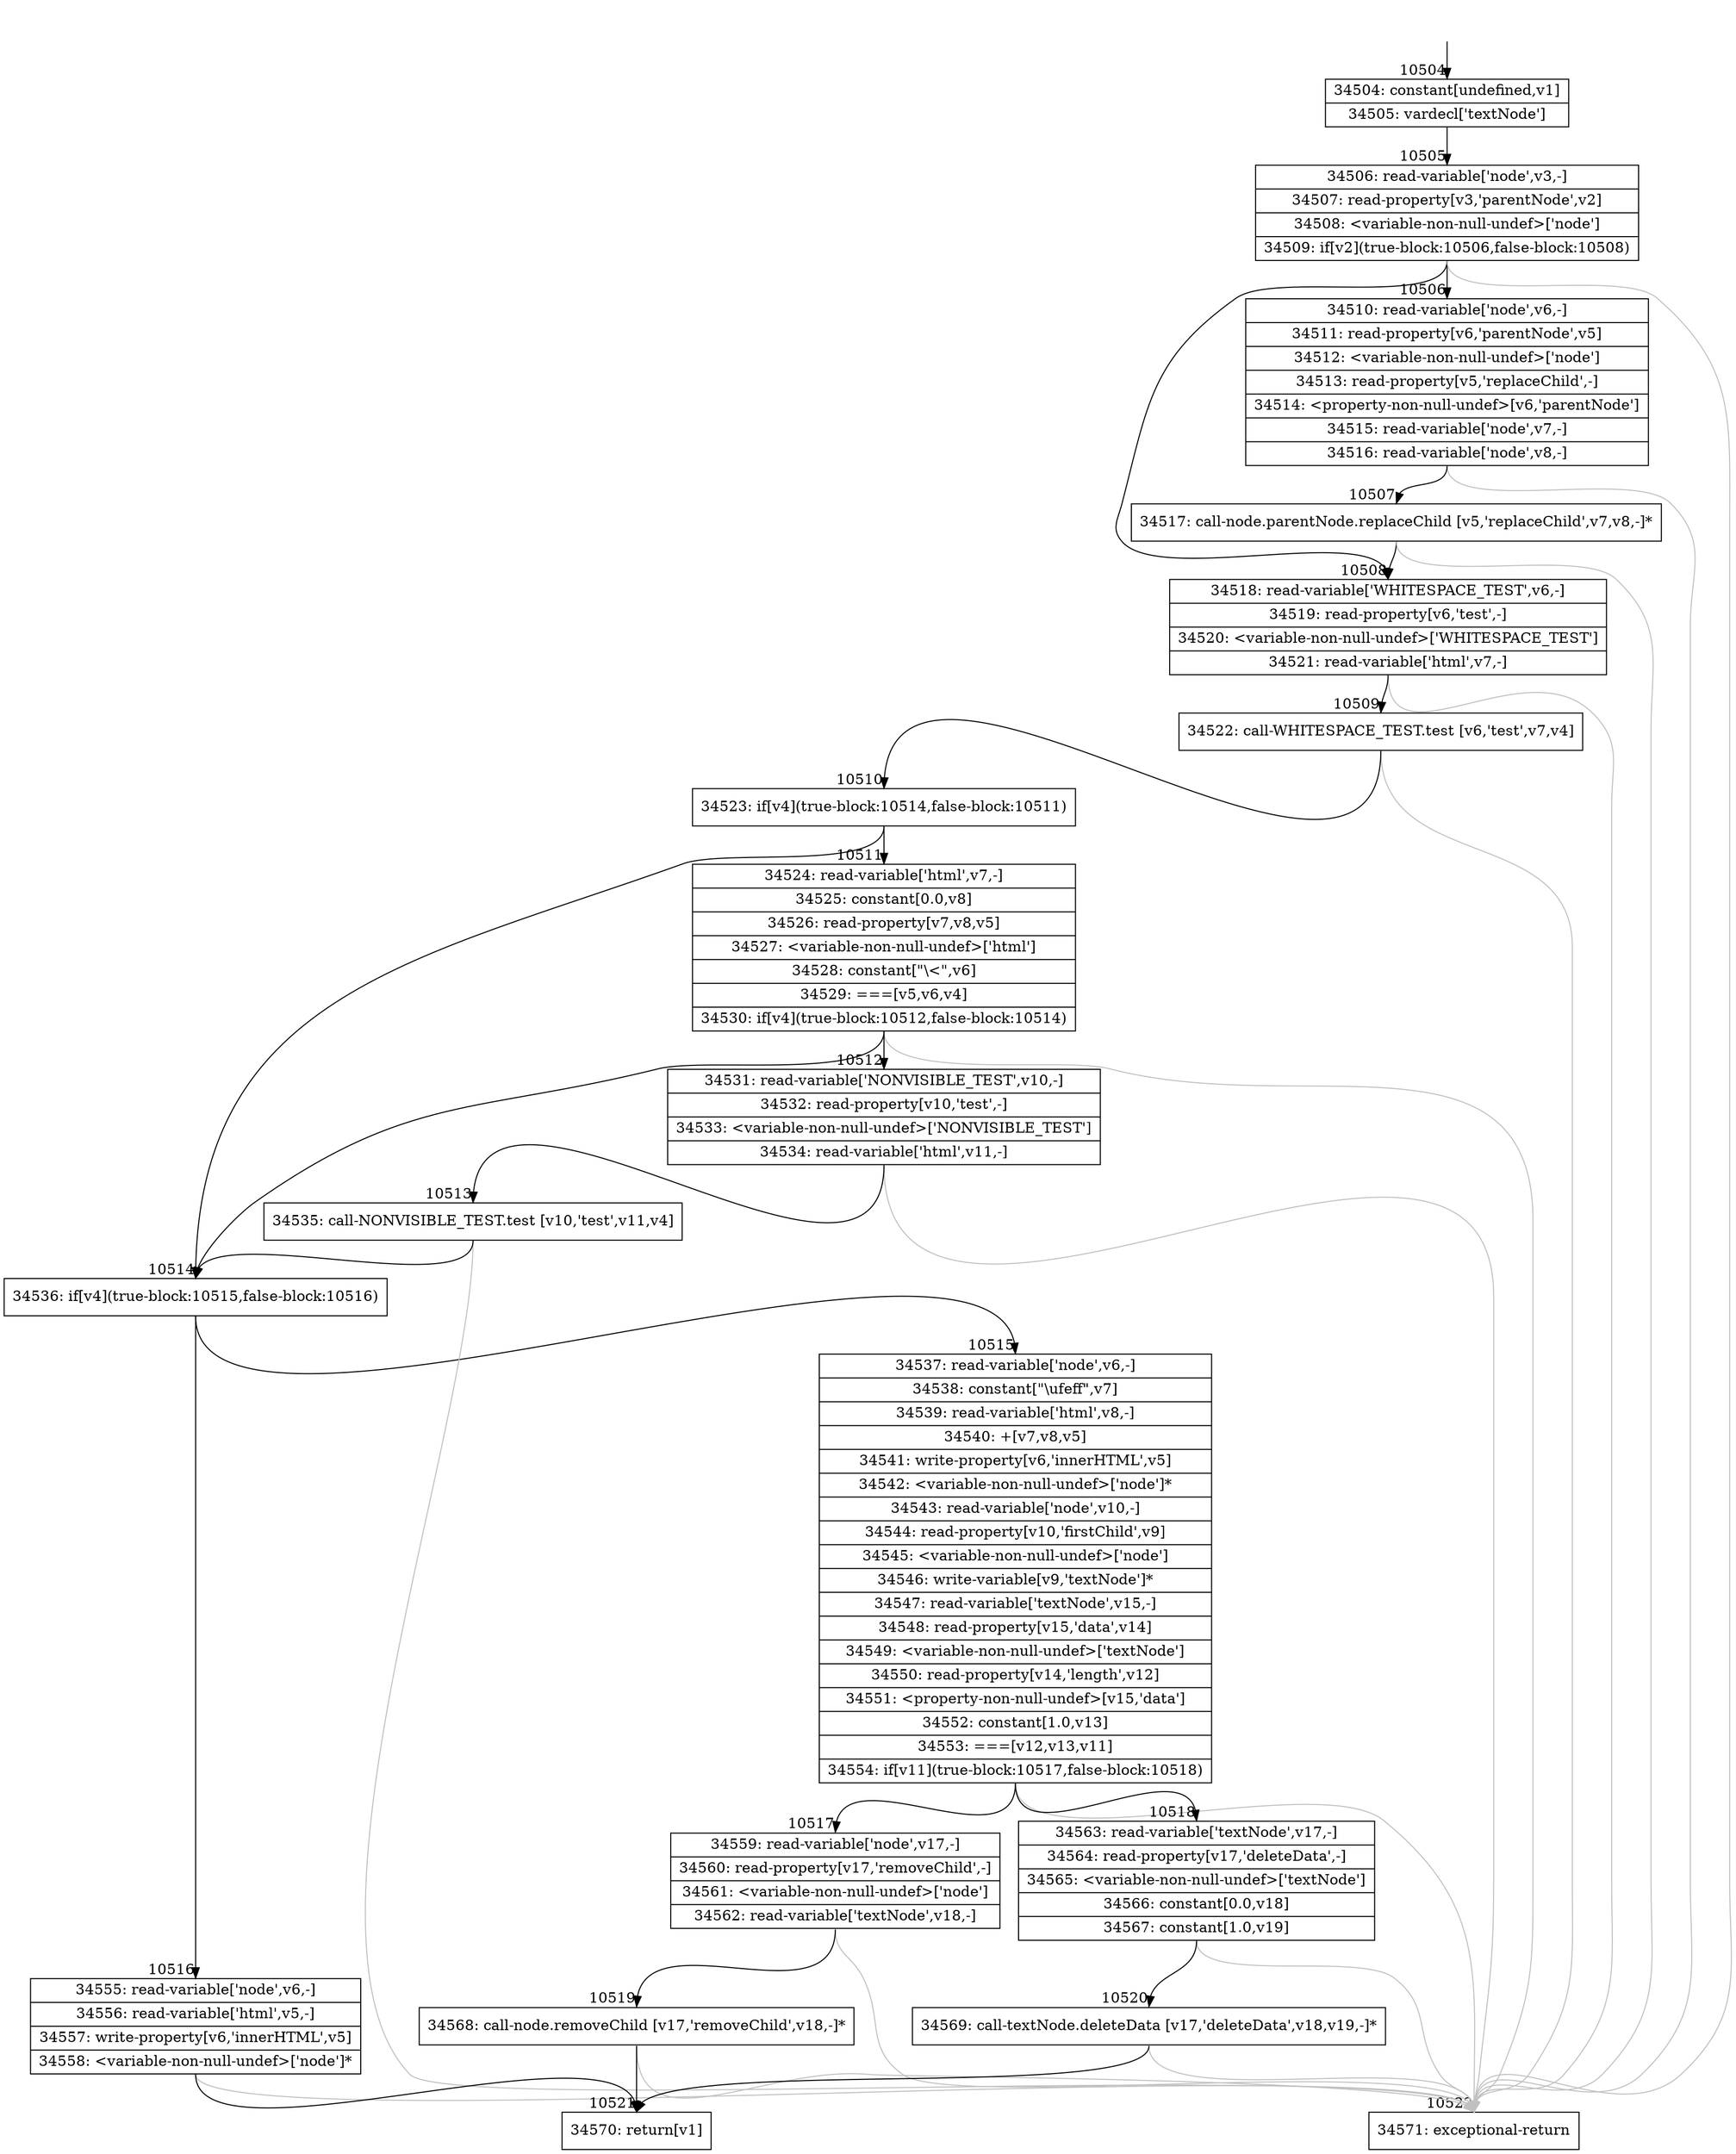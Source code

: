 digraph {
rankdir="TD"
BB_entry799[shape=none,label=""];
BB_entry799 -> BB10504 [tailport=s, headport=n, headlabel="    10504"]
BB10504 [shape=record label="{34504: constant[undefined,v1]|34505: vardecl['textNode']}" ] 
BB10504 -> BB10505 [tailport=s, headport=n, headlabel="      10505"]
BB10505 [shape=record label="{34506: read-variable['node',v3,-]|34507: read-property[v3,'parentNode',v2]|34508: \<variable-non-null-undef\>['node']|34509: if[v2](true-block:10506,false-block:10508)}" ] 
BB10505 -> BB10506 [tailport=s, headport=n, headlabel="      10506"]
BB10505 -> BB10508 [tailport=s, headport=n, headlabel="      10508"]
BB10505 -> BB10522 [tailport=s, headport=n, color=gray, headlabel="      10522"]
BB10506 [shape=record label="{34510: read-variable['node',v6,-]|34511: read-property[v6,'parentNode',v5]|34512: \<variable-non-null-undef\>['node']|34513: read-property[v5,'replaceChild',-]|34514: \<property-non-null-undef\>[v6,'parentNode']|34515: read-variable['node',v7,-]|34516: read-variable['node',v8,-]}" ] 
BB10506 -> BB10507 [tailport=s, headport=n, headlabel="      10507"]
BB10506 -> BB10522 [tailport=s, headport=n, color=gray]
BB10507 [shape=record label="{34517: call-node.parentNode.replaceChild [v5,'replaceChild',v7,v8,-]*}" ] 
BB10507 -> BB10508 [tailport=s, headport=n]
BB10507 -> BB10522 [tailport=s, headport=n, color=gray]
BB10508 [shape=record label="{34518: read-variable['WHITESPACE_TEST',v6,-]|34519: read-property[v6,'test',-]|34520: \<variable-non-null-undef\>['WHITESPACE_TEST']|34521: read-variable['html',v7,-]}" ] 
BB10508 -> BB10509 [tailport=s, headport=n, headlabel="      10509"]
BB10508 -> BB10522 [tailport=s, headport=n, color=gray]
BB10509 [shape=record label="{34522: call-WHITESPACE_TEST.test [v6,'test',v7,v4]}" ] 
BB10509 -> BB10510 [tailport=s, headport=n, headlabel="      10510"]
BB10509 -> BB10522 [tailport=s, headport=n, color=gray]
BB10510 [shape=record label="{34523: if[v4](true-block:10514,false-block:10511)}" ] 
BB10510 -> BB10514 [tailport=s, headport=n, headlabel="      10514"]
BB10510 -> BB10511 [tailport=s, headport=n, headlabel="      10511"]
BB10511 [shape=record label="{34524: read-variable['html',v7,-]|34525: constant[0.0,v8]|34526: read-property[v7,v8,v5]|34527: \<variable-non-null-undef\>['html']|34528: constant[\"\\\<\",v6]|34529: ===[v5,v6,v4]|34530: if[v4](true-block:10512,false-block:10514)}" ] 
BB10511 -> BB10514 [tailport=s, headport=n]
BB10511 -> BB10512 [tailport=s, headport=n, headlabel="      10512"]
BB10511 -> BB10522 [tailport=s, headport=n, color=gray]
BB10512 [shape=record label="{34531: read-variable['NONVISIBLE_TEST',v10,-]|34532: read-property[v10,'test',-]|34533: \<variable-non-null-undef\>['NONVISIBLE_TEST']|34534: read-variable['html',v11,-]}" ] 
BB10512 -> BB10513 [tailport=s, headport=n, headlabel="      10513"]
BB10512 -> BB10522 [tailport=s, headport=n, color=gray]
BB10513 [shape=record label="{34535: call-NONVISIBLE_TEST.test [v10,'test',v11,v4]}" ] 
BB10513 -> BB10514 [tailport=s, headport=n]
BB10513 -> BB10522 [tailport=s, headport=n, color=gray]
BB10514 [shape=record label="{34536: if[v4](true-block:10515,false-block:10516)}" ] 
BB10514 -> BB10515 [tailport=s, headport=n, headlabel="      10515"]
BB10514 -> BB10516 [tailport=s, headport=n, headlabel="      10516"]
BB10515 [shape=record label="{34537: read-variable['node',v6,-]|34538: constant[\"\\ufeff\",v7]|34539: read-variable['html',v8,-]|34540: +[v7,v8,v5]|34541: write-property[v6,'innerHTML',v5]|34542: \<variable-non-null-undef\>['node']*|34543: read-variable['node',v10,-]|34544: read-property[v10,'firstChild',v9]|34545: \<variable-non-null-undef\>['node']|34546: write-variable[v9,'textNode']*|34547: read-variable['textNode',v15,-]|34548: read-property[v15,'data',v14]|34549: \<variable-non-null-undef\>['textNode']|34550: read-property[v14,'length',v12]|34551: \<property-non-null-undef\>[v15,'data']|34552: constant[1.0,v13]|34553: ===[v12,v13,v11]|34554: if[v11](true-block:10517,false-block:10518)}" ] 
BB10515 -> BB10517 [tailport=s, headport=n, headlabel="      10517"]
BB10515 -> BB10518 [tailport=s, headport=n, headlabel="      10518"]
BB10515 -> BB10522 [tailport=s, headport=n, color=gray]
BB10516 [shape=record label="{34555: read-variable['node',v6,-]|34556: read-variable['html',v5,-]|34557: write-property[v6,'innerHTML',v5]|34558: \<variable-non-null-undef\>['node']*}" ] 
BB10516 -> BB10521 [tailport=s, headport=n, headlabel="      10521"]
BB10516 -> BB10522 [tailport=s, headport=n, color=gray]
BB10517 [shape=record label="{34559: read-variable['node',v17,-]|34560: read-property[v17,'removeChild',-]|34561: \<variable-non-null-undef\>['node']|34562: read-variable['textNode',v18,-]}" ] 
BB10517 -> BB10519 [tailport=s, headport=n, headlabel="      10519"]
BB10517 -> BB10522 [tailport=s, headport=n, color=gray]
BB10518 [shape=record label="{34563: read-variable['textNode',v17,-]|34564: read-property[v17,'deleteData',-]|34565: \<variable-non-null-undef\>['textNode']|34566: constant[0.0,v18]|34567: constant[1.0,v19]}" ] 
BB10518 -> BB10520 [tailport=s, headport=n, headlabel="      10520"]
BB10518 -> BB10522 [tailport=s, headport=n, color=gray]
BB10519 [shape=record label="{34568: call-node.removeChild [v17,'removeChild',v18,-]*}" ] 
BB10519 -> BB10521 [tailport=s, headport=n]
BB10519 -> BB10522 [tailport=s, headport=n, color=gray]
BB10520 [shape=record label="{34569: call-textNode.deleteData [v17,'deleteData',v18,v19,-]*}" ] 
BB10520 -> BB10521 [tailport=s, headport=n]
BB10520 -> BB10522 [tailport=s, headport=n, color=gray]
BB10521 [shape=record label="{34570: return[v1]}" ] 
BB10522 [shape=record label="{34571: exceptional-return}" ] 
//#$~ 18983
}
